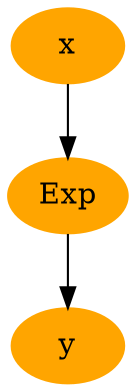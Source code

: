 # $dot sample.dot -T png -o sample.png

digraph g {
1 [label="x", color=orange, style=filled]
2 [label="y", color=orange, style=filled]
3 [label="Exp", color=orange, style=filled]
1 -> 3
3 -> 2
}